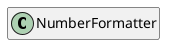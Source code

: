 @startuml
set namespaceSeparator \\
hide members
hide << alias >> circle

class NumberFormatter
@enduml
